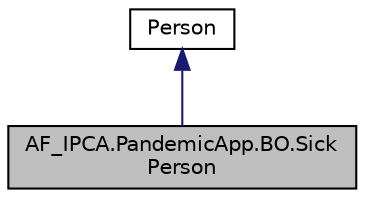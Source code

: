 digraph "AF_IPCA.PandemicApp.BO.SickPerson"
{
 // LATEX_PDF_SIZE
  edge [fontname="Helvetica",fontsize="10",labelfontname="Helvetica",labelfontsize="10"];
  node [fontname="Helvetica",fontsize="10",shape=record];
  Node1 [label="AF_IPCA.PandemicApp.BO.Sick\lPerson",height=0.2,width=0.4,color="black", fillcolor="grey75", style="filled", fontcolor="black",tooltip="sickperson class. This class handles all information related to a person wich is infected."];
  Node2 -> Node1 [dir="back",color="midnightblue",fontsize="10",style="solid",fontname="Helvetica"];
  Node2 [label="Person",height=0.2,width=0.4,color="black", fillcolor="white", style="filled",URL="$de/da0/class_a_f___i_p_c_a_1_1_pandemic_app_1_1_b_o_1_1_person.html",tooltip="This is Person's class. This will define a person."];
}

